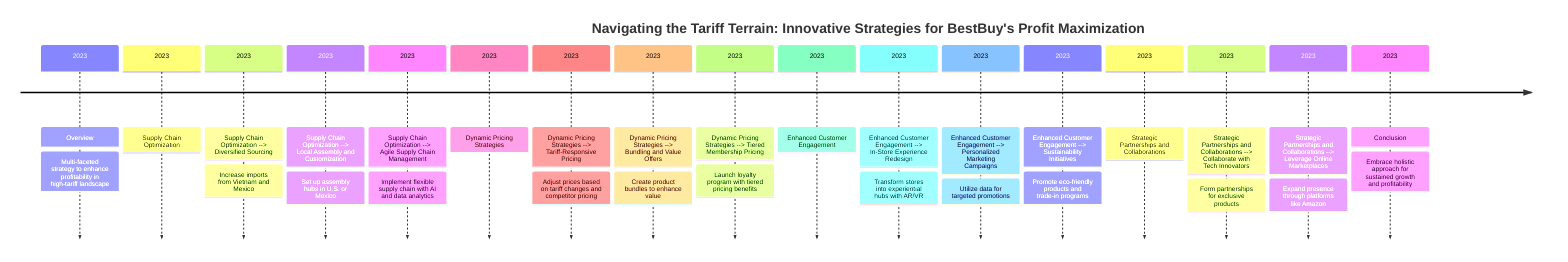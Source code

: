 timeline
        title Navigating the Tariff Terrain: Innovative Strategies for BestBuy's Profit Maximization
        2023 : Overview: Multi-faceted strategy to enhance profitability in high-tariff landscape
        2023 : Supply Chain Optimization
        2023 : Supply Chain Optimization --> Diversified Sourcing: Increase imports from Vietnam and Mexico
        2023 : Supply Chain Optimization --> Local Assembly and Customization: Set up assembly hubs in U.S. or Mexico
        2023 : Supply Chain Optimization --> Agile Supply Chain Management: Implement flexible supply chain with AI and data analytics
        2023 : Dynamic Pricing Strategies
        2023 : Dynamic Pricing Strategies --> Tariff-Responsive Pricing: Adjust prices based on tariff changes and competitor pricing
        2023 : Dynamic Pricing Strategies --> Bundling and Value Offers: Create product bundles to enhance value
        2023 : Dynamic Pricing Strategies --> Tiered Membership Pricing: Launch loyalty program with tiered pricing benefits
        2023 : Enhanced Customer Engagement
        2023 : Enhanced Customer Engagement --> In-Store Experience Redesign: Transform stores into experiential hubs with AR/VR
        2023 : Enhanced Customer Engagement --> Personalized Marketing Campaigns: Utilize data for targeted promotions
        2023 : Enhanced Customer Engagement --> Sustainability Initiatives: Promote eco-friendly products and trade-in programs
        2023 : Strategic Partnerships and Collaborations
        2023 : Strategic Partnerships and Collaborations --> Collaborate with Tech Innovators: Form partnerships for exclusive products
        2023 : Strategic Partnerships and Collaborations --> Leverage Online Marketplaces: Expand presence through platforms like Amazon
        2023 : Conclusion: Embrace holistic approach for sustained growth and profitability